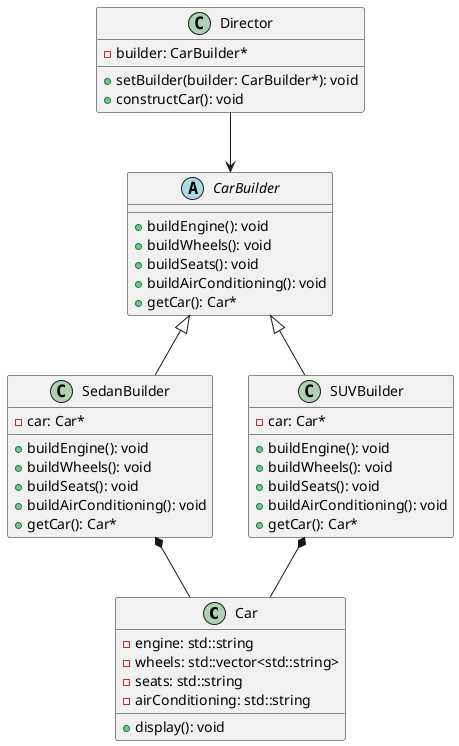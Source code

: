 @startuml
class Car {
    - engine: std::string
    - wheels: std::vector<std::string>
    - seats: std::string
    - airConditioning: std::string
    + display(): void
}

abstract class CarBuilder {
    + buildEngine(): void
    + buildWheels(): void
    + buildSeats(): void
    + buildAirConditioning(): void
    + getCar(): Car*
}

class SedanBuilder {
    - car: Car*
    + buildEngine(): void
    + buildWheels(): void
    + buildSeats(): void
    + buildAirConditioning(): void
    + getCar(): Car*
}

class SUVBuilder {
    - car: Car*
    + buildEngine(): void
    + buildWheels(): void
    + buildSeats(): void
    + buildAirConditioning(): void
    + getCar(): Car*
}

class Director {
    - builder: CarBuilder*
    + setBuilder(builder: CarBuilder*): void
    + constructCar(): void
}

CarBuilder <|-- SedanBuilder
CarBuilder <|-- SUVBuilder
Director --> CarBuilder
SedanBuilder *-- Car
SUVBuilder *-- Car
@enduml

